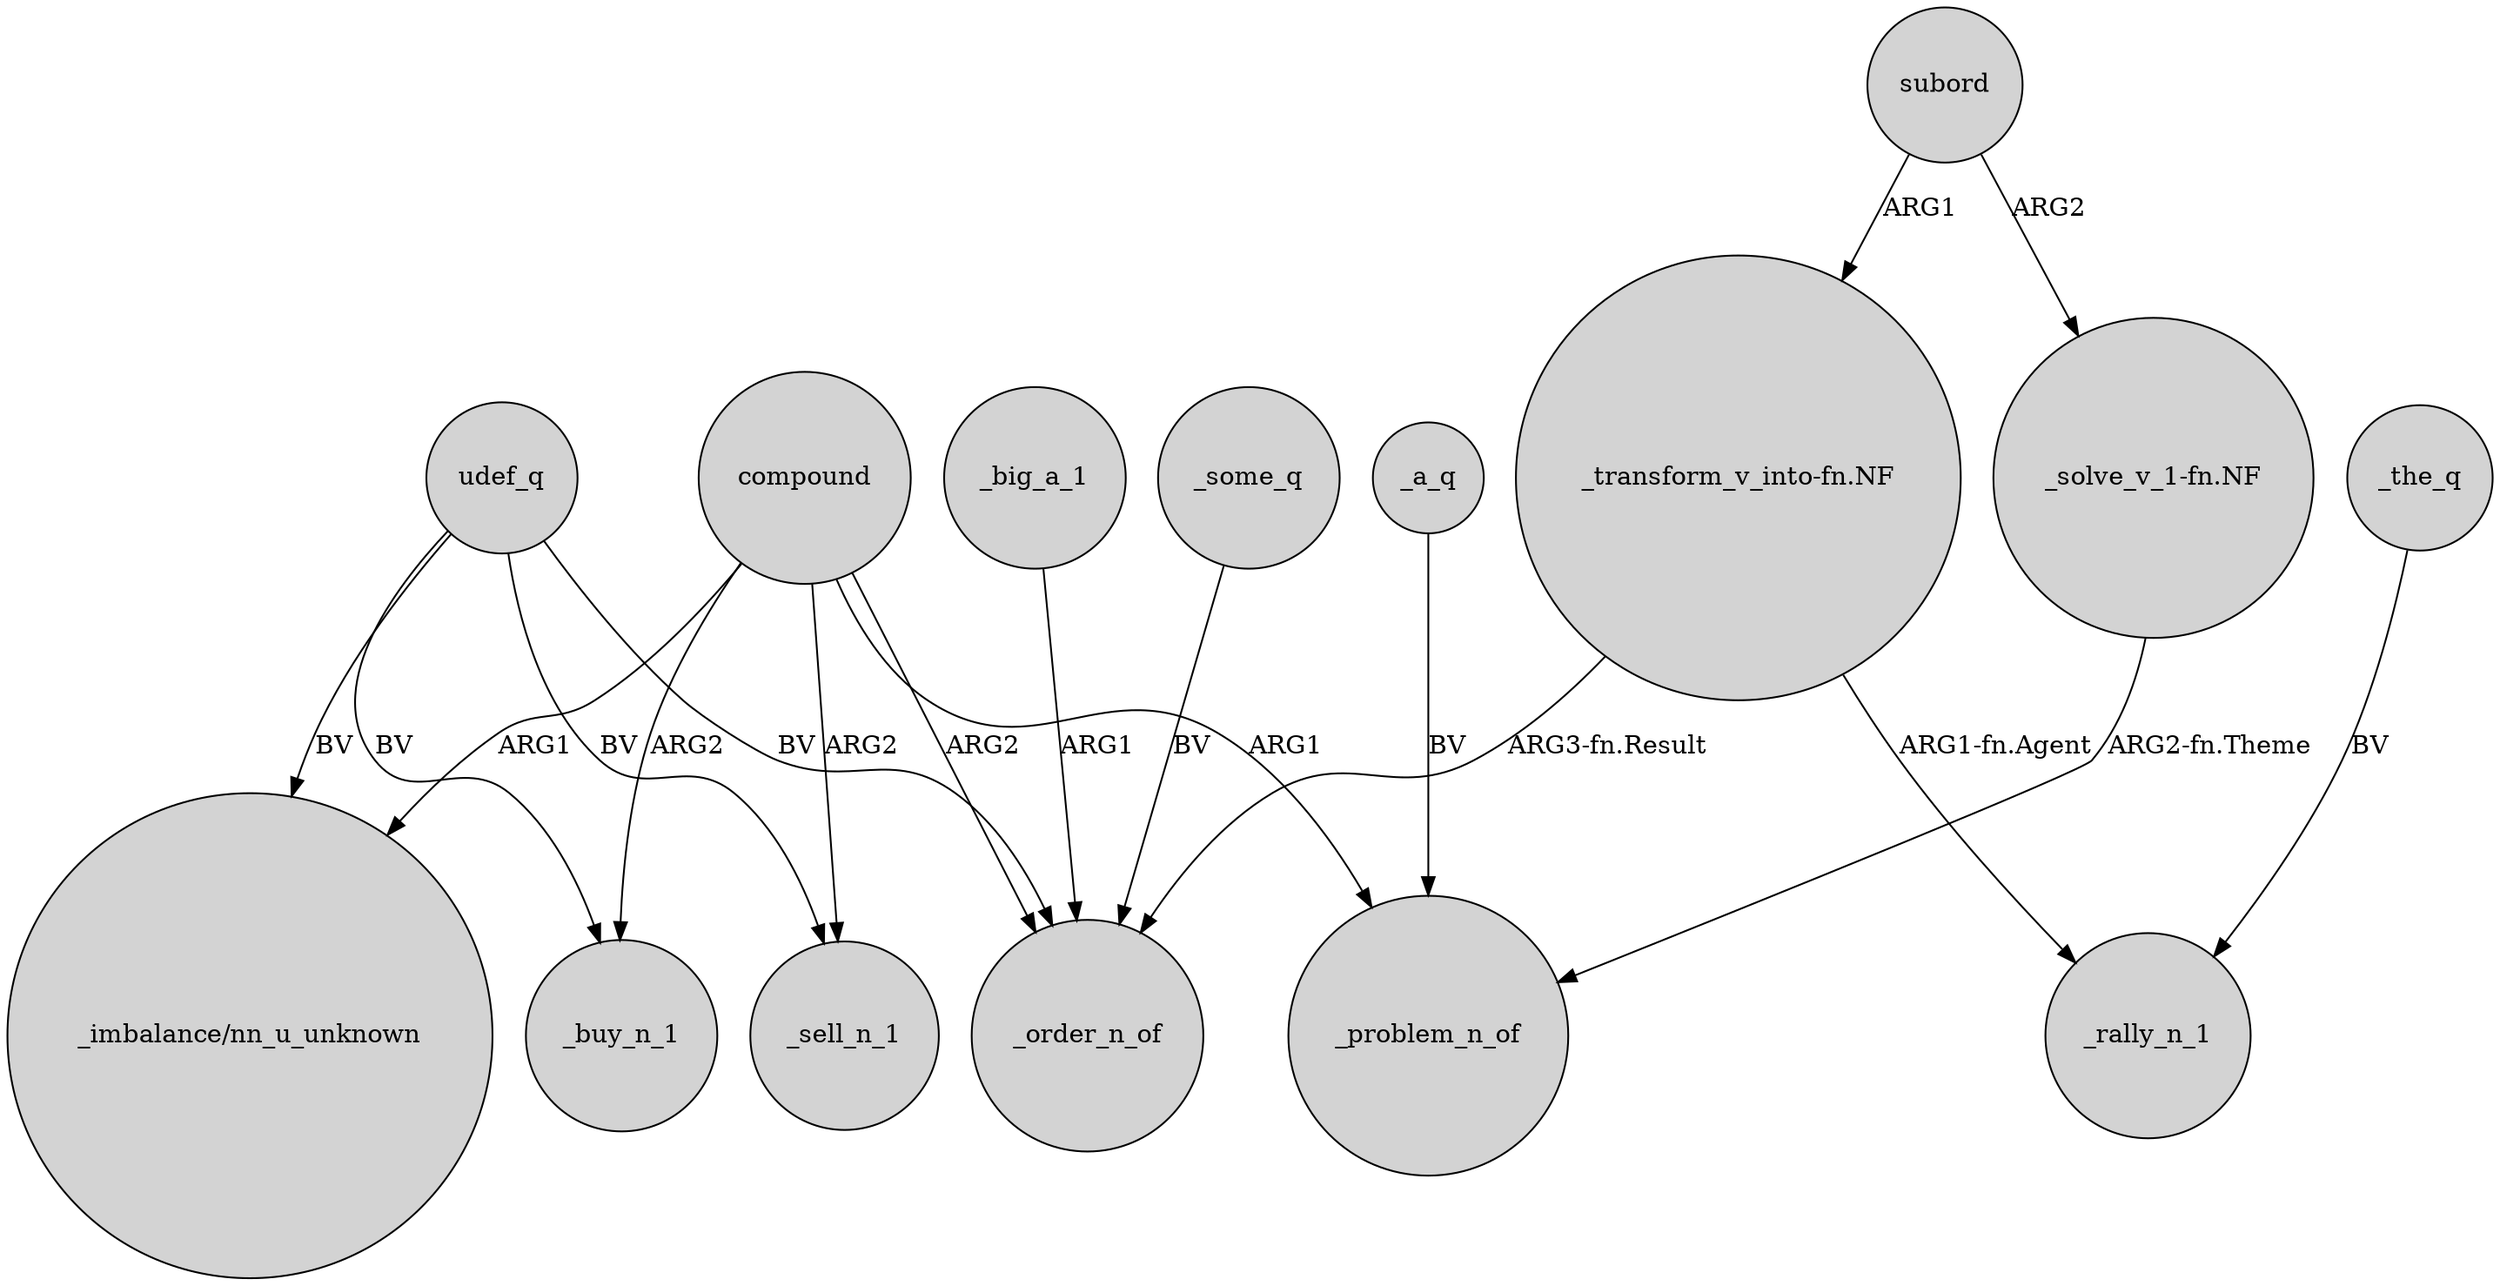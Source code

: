 digraph {
	node [shape=circle style=filled]
	udef_q -> _sell_n_1 [label=BV]
	"_transform_v_into-fn.NF" -> _rally_n_1 [label="ARG1-fn.Agent"]
	compound -> _problem_n_of [label=ARG1]
	udef_q -> "_imbalance/nn_u_unknown" [label=BV]
	_big_a_1 -> _order_n_of [label=ARG1]
	udef_q -> _buy_n_1 [label=BV]
	udef_q -> _order_n_of [label=BV]
	_the_q -> _rally_n_1 [label=BV]
	compound -> "_imbalance/nn_u_unknown" [label=ARG1]
	"_solve_v_1-fn.NF" -> _problem_n_of [label="ARG2-fn.Theme"]
	subord -> "_transform_v_into-fn.NF" [label=ARG1]
	_some_q -> _order_n_of [label=BV]
	_a_q -> _problem_n_of [label=BV]
	"_transform_v_into-fn.NF" -> _order_n_of [label="ARG3-fn.Result"]
	subord -> "_solve_v_1-fn.NF" [label=ARG2]
	compound -> _sell_n_1 [label=ARG2]
	compound -> _buy_n_1 [label=ARG2]
	compound -> _order_n_of [label=ARG2]
}
